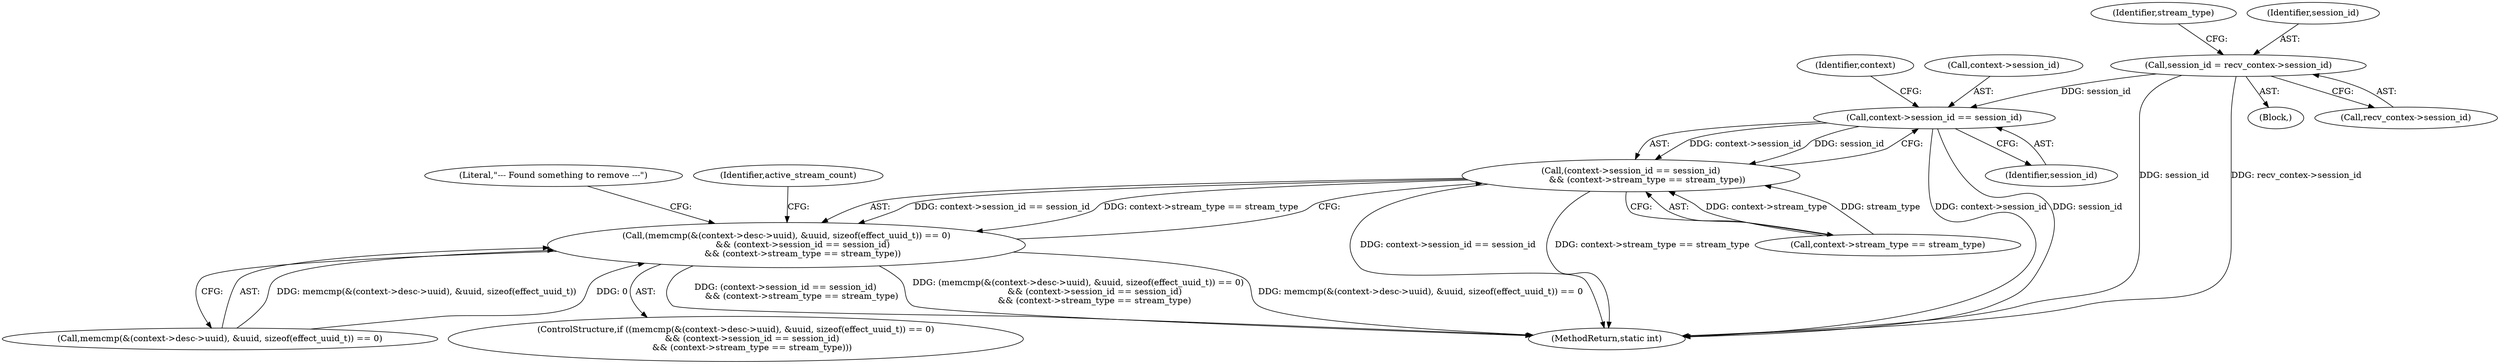 digraph "0_Android_ebbb82365172337c6c250c6cac4e326970a9e351@API" {
"1000145" [label="(Call,session_id = recv_contex->session_id)"];
"1000179" [label="(Call,context->session_id == session_id)"];
"1000178" [label="(Call,(context->session_id == session_id)\n            && (context->stream_type == stream_type))"];
"1000164" [label="(Call,(memcmp(&(context->desc->uuid), &uuid, sizeof(effect_uuid_t)) == 0)\n            && (context->session_id == session_id)\n            && (context->stream_type == stream_type))"];
"1000186" [label="(Identifier,context)"];
"1000165" [label="(Call,memcmp(&(context->desc->uuid), &uuid, sizeof(effect_uuid_t)) == 0)"];
"1000180" [label="(Call,context->session_id)"];
"1000254" [label="(MethodReturn,static int)"];
"1000145" [label="(Call,session_id = recv_contex->session_id)"];
"1000102" [label="(Block,)"];
"1000151" [label="(Identifier,stream_type)"];
"1000178" [label="(Call,(context->session_id == session_id)\n            && (context->stream_type == stream_type))"];
"1000147" [label="(Call,recv_contex->session_id)"];
"1000146" [label="(Identifier,session_id)"];
"1000191" [label="(Literal,\"--- Found something to remove ---\")"];
"1000216" [label="(Identifier,active_stream_count)"];
"1000183" [label="(Identifier,session_id)"];
"1000184" [label="(Call,context->stream_type == stream_type)"];
"1000179" [label="(Call,context->session_id == session_id)"];
"1000164" [label="(Call,(memcmp(&(context->desc->uuid), &uuid, sizeof(effect_uuid_t)) == 0)\n            && (context->session_id == session_id)\n            && (context->stream_type == stream_type))"];
"1000163" [label="(ControlStructure,if ((memcmp(&(context->desc->uuid), &uuid, sizeof(effect_uuid_t)) == 0)\n            && (context->session_id == session_id)\n            && (context->stream_type == stream_type)))"];
"1000145" -> "1000102"  [label="AST: "];
"1000145" -> "1000147"  [label="CFG: "];
"1000146" -> "1000145"  [label="AST: "];
"1000147" -> "1000145"  [label="AST: "];
"1000151" -> "1000145"  [label="CFG: "];
"1000145" -> "1000254"  [label="DDG: session_id"];
"1000145" -> "1000254"  [label="DDG: recv_contex->session_id"];
"1000145" -> "1000179"  [label="DDG: session_id"];
"1000179" -> "1000178"  [label="AST: "];
"1000179" -> "1000183"  [label="CFG: "];
"1000180" -> "1000179"  [label="AST: "];
"1000183" -> "1000179"  [label="AST: "];
"1000186" -> "1000179"  [label="CFG: "];
"1000178" -> "1000179"  [label="CFG: "];
"1000179" -> "1000254"  [label="DDG: context->session_id"];
"1000179" -> "1000254"  [label="DDG: session_id"];
"1000179" -> "1000178"  [label="DDG: context->session_id"];
"1000179" -> "1000178"  [label="DDG: session_id"];
"1000178" -> "1000164"  [label="AST: "];
"1000178" -> "1000184"  [label="CFG: "];
"1000184" -> "1000178"  [label="AST: "];
"1000164" -> "1000178"  [label="CFG: "];
"1000178" -> "1000254"  [label="DDG: context->session_id == session_id"];
"1000178" -> "1000254"  [label="DDG: context->stream_type == stream_type"];
"1000178" -> "1000164"  [label="DDG: context->session_id == session_id"];
"1000178" -> "1000164"  [label="DDG: context->stream_type == stream_type"];
"1000184" -> "1000178"  [label="DDG: context->stream_type"];
"1000184" -> "1000178"  [label="DDG: stream_type"];
"1000164" -> "1000163"  [label="AST: "];
"1000164" -> "1000165"  [label="CFG: "];
"1000165" -> "1000164"  [label="AST: "];
"1000191" -> "1000164"  [label="CFG: "];
"1000216" -> "1000164"  [label="CFG: "];
"1000164" -> "1000254"  [label="DDG: (context->session_id == session_id)\n            && (context->stream_type == stream_type)"];
"1000164" -> "1000254"  [label="DDG: (memcmp(&(context->desc->uuid), &uuid, sizeof(effect_uuid_t)) == 0)\n            && (context->session_id == session_id)\n            && (context->stream_type == stream_type)"];
"1000164" -> "1000254"  [label="DDG: memcmp(&(context->desc->uuid), &uuid, sizeof(effect_uuid_t)) == 0"];
"1000165" -> "1000164"  [label="DDG: memcmp(&(context->desc->uuid), &uuid, sizeof(effect_uuid_t))"];
"1000165" -> "1000164"  [label="DDG: 0"];
}
